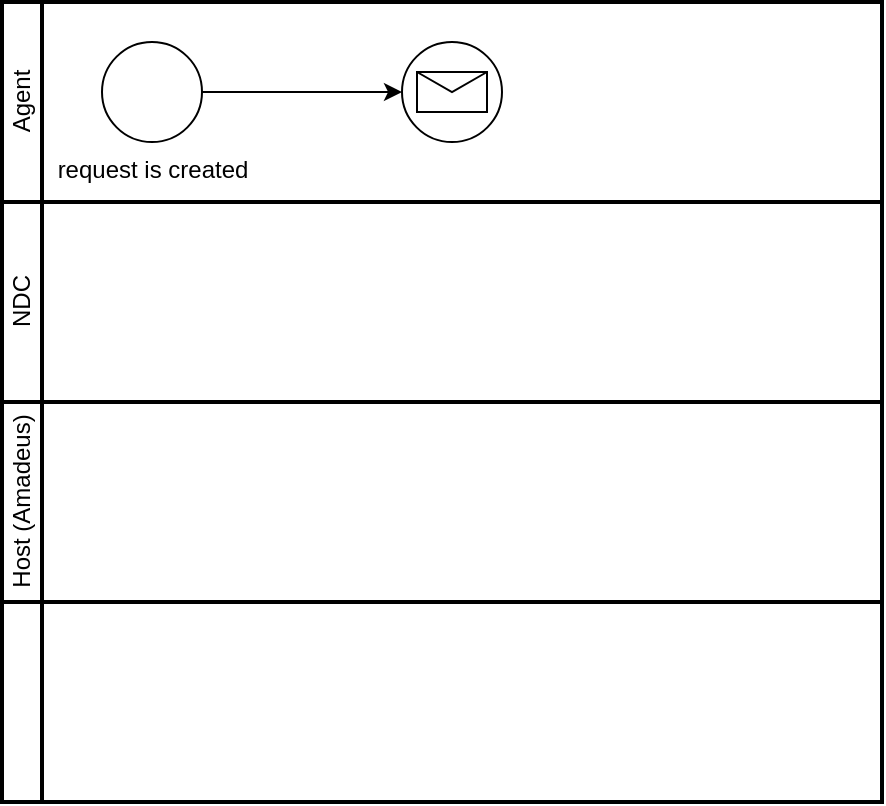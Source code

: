 <mxfile version="14.9.3" type="github">
  <diagram id="FinAkh8NVonPjTeruc-w" name="Page-1">
    <mxGraphModel dx="1038" dy="531" grid="1" gridSize="10" guides="1" tooltips="1" connect="1" arrows="1" fold="1" page="1" pageScale="1" pageWidth="850" pageHeight="1100" math="0" shadow="0">
      <root>
        <mxCell id="0" />
        <mxCell id="1" parent="0" />
        <mxCell id="B1uYKXSwSXnF3B5j759q-1" value="Agent&lt;br&gt;" style="swimlane;html=1;startSize=20;fontStyle=0;collapsible=0;horizontal=0;swimlaneLine=1;swimlaneFillColor=#ffffff;strokeWidth=2;" vertex="1" parent="1">
          <mxGeometry x="30" y="50" width="440" height="100" as="geometry" />
        </mxCell>
        <mxCell id="B1uYKXSwSXnF3B5j759q-7" style="edgeStyle=orthogonalEdgeStyle;rounded=0;orthogonalLoop=1;jettySize=auto;html=1;entryX=0;entryY=0.5;entryDx=0;entryDy=0;entryPerimeter=0;" edge="1" parent="B1uYKXSwSXnF3B5j759q-1" source="B1uYKXSwSXnF3B5j759q-5" target="B1uYKXSwSXnF3B5j759q-6">
          <mxGeometry relative="1" as="geometry" />
        </mxCell>
        <mxCell id="B1uYKXSwSXnF3B5j759q-5" value="request is created" style="points=[[0.145,0.145,0],[0.5,0,0],[0.855,0.145,0],[1,0.5,0],[0.855,0.855,0],[0.5,1,0],[0.145,0.855,0],[0,0.5,0]];shape=mxgraph.bpmn.event;html=1;verticalLabelPosition=bottom;labelBackgroundColor=#ffffff;verticalAlign=top;align=center;perimeter=ellipsePerimeter;outlineConnect=0;aspect=fixed;outline=standard;symbol=general;" vertex="1" parent="B1uYKXSwSXnF3B5j759q-1">
          <mxGeometry x="50" y="20" width="50" height="50" as="geometry" />
        </mxCell>
        <mxCell id="B1uYKXSwSXnF3B5j759q-6" value="" style="points=[[0.145,0.145,0],[0.5,0,0],[0.855,0.145,0],[1,0.5,0],[0.855,0.855,0],[0.5,1,0],[0.145,0.855,0],[0,0.5,0]];shape=mxgraph.bpmn.event;html=1;verticalLabelPosition=bottom;labelBackgroundColor=#ffffff;verticalAlign=top;align=center;perimeter=ellipsePerimeter;outlineConnect=0;aspect=fixed;outline=standard;symbol=message;" vertex="1" parent="B1uYKXSwSXnF3B5j759q-1">
          <mxGeometry x="200" y="20" width="50" height="50" as="geometry" />
        </mxCell>
        <mxCell id="B1uYKXSwSXnF3B5j759q-2" value="NDC" style="swimlane;html=1;startSize=20;fontStyle=0;collapsible=0;horizontal=0;swimlaneLine=1;swimlaneFillColor=#ffffff;strokeWidth=2;" vertex="1" parent="1">
          <mxGeometry x="30" y="150" width="440" height="100" as="geometry" />
        </mxCell>
        <mxCell id="B1uYKXSwSXnF3B5j759q-3" value="Host (Amadeus)" style="swimlane;html=1;startSize=20;fontStyle=0;collapsible=0;horizontal=0;swimlaneLine=1;swimlaneFillColor=#ffffff;strokeWidth=2;" vertex="1" parent="1">
          <mxGeometry x="30" y="250" width="440" height="100" as="geometry" />
        </mxCell>
        <mxCell id="B1uYKXSwSXnF3B5j759q-4" value="" style="swimlane;html=1;startSize=20;fontStyle=0;collapsible=0;horizontal=0;swimlaneLine=1;swimlaneFillColor=#ffffff;strokeWidth=2;" vertex="1" parent="1">
          <mxGeometry x="30" y="350" width="440" height="100" as="geometry" />
        </mxCell>
      </root>
    </mxGraphModel>
  </diagram>
</mxfile>
